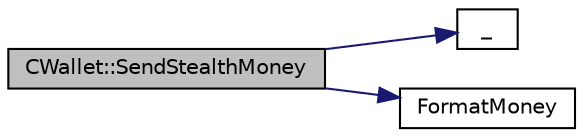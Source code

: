 digraph "CWallet::SendStealthMoney"
{
  edge [fontname="Helvetica",fontsize="10",labelfontname="Helvetica",labelfontsize="10"];
  node [fontname="Helvetica",fontsize="10",shape=record];
  rankdir="LR";
  Node1399 [label="CWallet::SendStealthMoney",height=0.2,width=0.4,color="black", fillcolor="grey75", style="filled", fontcolor="black"];
  Node1399 -> Node1400 [color="midnightblue",fontsize="10",style="solid",fontname="Helvetica"];
  Node1400 [label="_",height=0.2,width=0.4,color="black", fillcolor="white", style="filled",URL="$d9/d6d/ui__interface_8h.html#aad133bb6103b53cebf03fd01e2f11ba1",tooltip="Translation function: Call Translate signal on UI interface, which returns a boost::optional result..."];
  Node1399 -> Node1401 [color="midnightblue",fontsize="10",style="solid",fontname="Helvetica"];
  Node1401 [label="FormatMoney",height=0.2,width=0.4,color="black", fillcolor="white", style="filled",URL="$df/d2d/util_8cpp.html#a3293aaba439017a99a494cbf39fb5681"];
}
